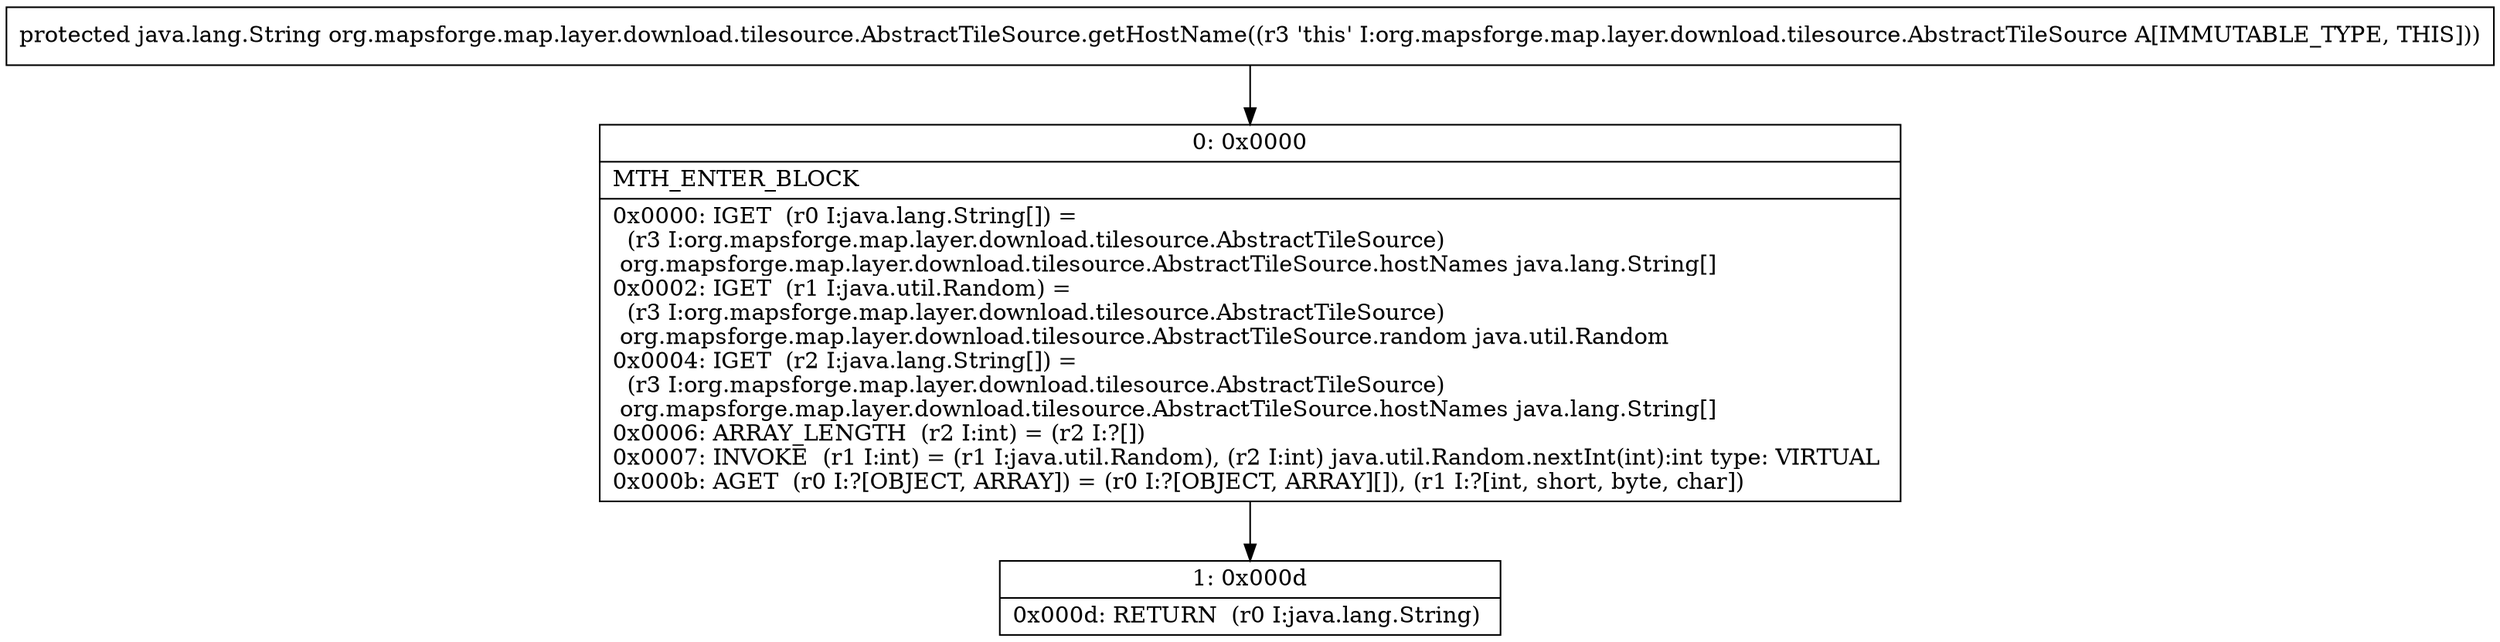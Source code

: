 digraph "CFG fororg.mapsforge.map.layer.download.tilesource.AbstractTileSource.getHostName()Ljava\/lang\/String;" {
Node_0 [shape=record,label="{0\:\ 0x0000|MTH_ENTER_BLOCK\l|0x0000: IGET  (r0 I:java.lang.String[]) = \l  (r3 I:org.mapsforge.map.layer.download.tilesource.AbstractTileSource)\l org.mapsforge.map.layer.download.tilesource.AbstractTileSource.hostNames java.lang.String[] \l0x0002: IGET  (r1 I:java.util.Random) = \l  (r3 I:org.mapsforge.map.layer.download.tilesource.AbstractTileSource)\l org.mapsforge.map.layer.download.tilesource.AbstractTileSource.random java.util.Random \l0x0004: IGET  (r2 I:java.lang.String[]) = \l  (r3 I:org.mapsforge.map.layer.download.tilesource.AbstractTileSource)\l org.mapsforge.map.layer.download.tilesource.AbstractTileSource.hostNames java.lang.String[] \l0x0006: ARRAY_LENGTH  (r2 I:int) = (r2 I:?[]) \l0x0007: INVOKE  (r1 I:int) = (r1 I:java.util.Random), (r2 I:int) java.util.Random.nextInt(int):int type: VIRTUAL \l0x000b: AGET  (r0 I:?[OBJECT, ARRAY]) = (r0 I:?[OBJECT, ARRAY][]), (r1 I:?[int, short, byte, char]) \l}"];
Node_1 [shape=record,label="{1\:\ 0x000d|0x000d: RETURN  (r0 I:java.lang.String) \l}"];
MethodNode[shape=record,label="{protected java.lang.String org.mapsforge.map.layer.download.tilesource.AbstractTileSource.getHostName((r3 'this' I:org.mapsforge.map.layer.download.tilesource.AbstractTileSource A[IMMUTABLE_TYPE, THIS])) }"];
MethodNode -> Node_0;
Node_0 -> Node_1;
}

